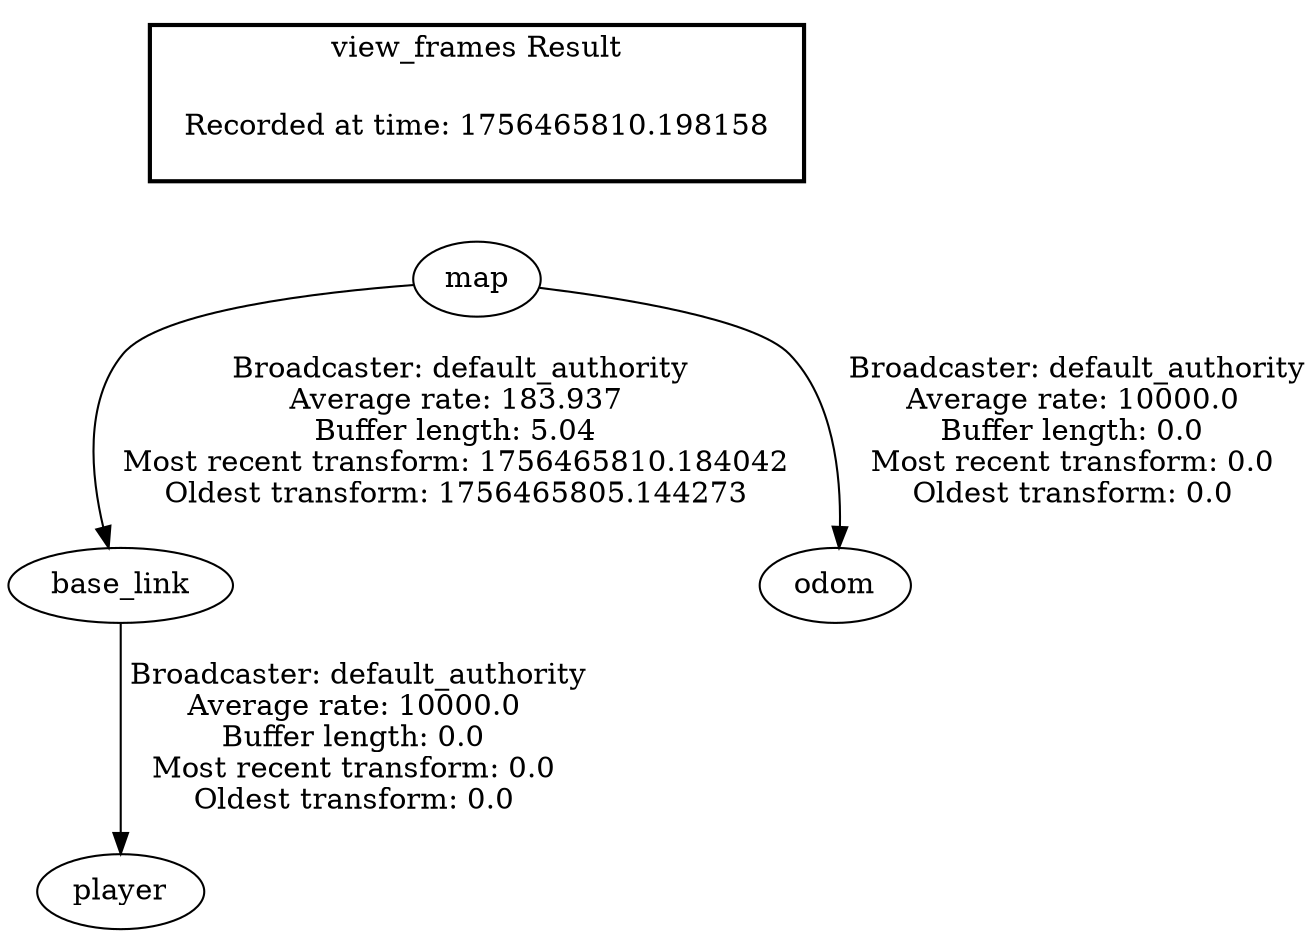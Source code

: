 digraph G {
"map" -> "base_link"[label=" Broadcaster: default_authority\nAverage rate: 183.937\nBuffer length: 5.04\nMost recent transform: 1756465810.184042\nOldest transform: 1756465805.144273\n"];
"base_link" -> "player"[label=" Broadcaster: default_authority\nAverage rate: 10000.0\nBuffer length: 0.0\nMost recent transform: 0.0\nOldest transform: 0.0\n"];
"map" -> "odom"[label=" Broadcaster: default_authority\nAverage rate: 10000.0\nBuffer length: 0.0\nMost recent transform: 0.0\nOldest transform: 0.0\n"];
edge [style=invis];
 subgraph cluster_legend { style=bold; color=black; label ="view_frames Result";
"Recorded at time: 1756465810.198158"[ shape=plaintext ] ;
}->"map";
}